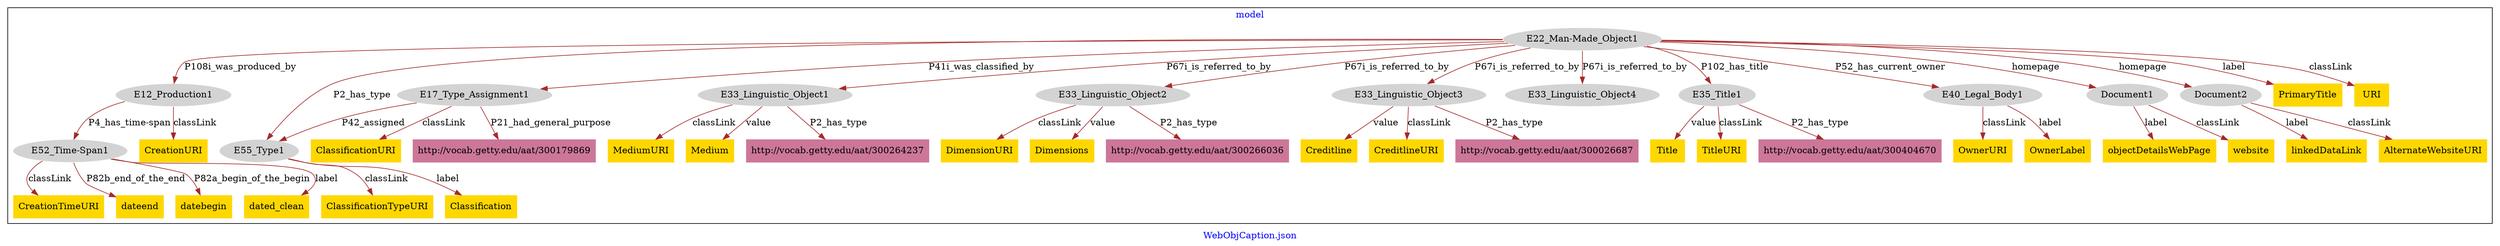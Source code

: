 digraph n0 {
fontcolor="blue"
remincross="true"
label="WebObjCaption.json"
subgraph cluster {
label="model"
n2[style="filled",color="white",fillcolor="lightgray",label="E12_Production1"];
n3[style="filled",color="white",fillcolor="lightgray",label="E52_Time-Span1"];
n4[style="filled",color="white",fillcolor="lightgray",label="E17_Type_Assignment1"];
n5[style="filled",color="white",fillcolor="lightgray",label="E55_Type1"];
n6[style="filled",color="white",fillcolor="lightgray",label="E22_Man-Made_Object1"];
n7[style="filled",color="white",fillcolor="lightgray",label="E33_Linguistic_Object1"];
n8[style="filled",color="white",fillcolor="lightgray",label="E33_Linguistic_Object2"];
n9[style="filled",color="white",fillcolor="lightgray",label="E33_Linguistic_Object3"];
n10[style="filled",color="white",fillcolor="lightgray",label="E33_Linguistic_Object4"];
n11[style="filled",color="white",fillcolor="lightgray",label="E35_Title1"];
n12[style="filled",color="white",fillcolor="lightgray",label="E40_Legal_Body1"];
n13[style="filled",color="white",fillcolor="lightgray",label="Document1"];
n14[style="filled",color="white",fillcolor="lightgray",label="Document2"];
n15[shape="plaintext",style="filled",fillcolor="gold",label="objectDetailsWebPage"];
n16[shape="plaintext",style="filled",fillcolor="gold",label="CreationTimeURI"];
n17[shape="plaintext",style="filled",fillcolor="gold",label="PrimaryTitle"];
n18[shape="plaintext",style="filled",fillcolor="gold",label="website"];
n19[shape="plaintext",style="filled",fillcolor="gold",label="CreationURI"];
n20[shape="plaintext",style="filled",fillcolor="gold",label="OwnerURI"];
n21[shape="plaintext",style="filled",fillcolor="gold",label="linkedDataLink"];
n22[shape="plaintext",style="filled",fillcolor="gold",label="dateend"];
n23[shape="plaintext",style="filled",fillcolor="gold",label="ClassificationTypeURI"];
n24[shape="plaintext",style="filled",fillcolor="gold",label="datebegin"];
n25[shape="plaintext",style="filled",fillcolor="gold",label="AlternateWebsiteURI"];
n26[shape="plaintext",style="filled",fillcolor="gold",label="Creditline"];
n27[shape="plaintext",style="filled",fillcolor="gold",label="MediumURI"];
n28[shape="plaintext",style="filled",fillcolor="gold",label="DimensionURI"];
n29[shape="plaintext",style="filled",fillcolor="gold",label="Title"];
n30[shape="plaintext",style="filled",fillcolor="gold",label="Dimensions"];
n31[shape="plaintext",style="filled",fillcolor="gold",label="Classification"];
n32[shape="plaintext",style="filled",fillcolor="gold",label="CreditlineURI"];
n33[shape="plaintext",style="filled",fillcolor="gold",label="OwnerLabel"];
n34[shape="plaintext",style="filled",fillcolor="gold",label="Medium"];
n35[shape="plaintext",style="filled",fillcolor="gold",label="dated_clean"];
n36[shape="plaintext",style="filled",fillcolor="gold",label="URI"];
n37[shape="plaintext",style="filled",fillcolor="gold",label="TitleURI"];
n38[shape="plaintext",style="filled",fillcolor="gold",label="ClassificationURI"];
n39[shape="plaintext",style="filled",fillcolor="#CC7799",label="http://vocab.getty.edu/aat/300404670"];
n40[shape="plaintext",style="filled",fillcolor="#CC7799",label="http://vocab.getty.edu/aat/300026687"];
n41[shape="plaintext",style="filled",fillcolor="#CC7799",label="http://vocab.getty.edu/aat/300266036"];
n42[shape="plaintext",style="filled",fillcolor="#CC7799",label="http://vocab.getty.edu/aat/300179869"];
n43[shape="plaintext",style="filled",fillcolor="#CC7799",label="http://vocab.getty.edu/aat/300264237"];
}
n2 -> n3[color="brown",fontcolor="black",label="P4_has_time-span"]
n4 -> n5[color="brown",fontcolor="black",label="P42_assigned"]
n6 -> n2[color="brown",fontcolor="black",label="P108i_was_produced_by"]
n6 -> n4[color="brown",fontcolor="black",label="P41i_was_classified_by"]
n6 -> n7[color="brown",fontcolor="black",label="P67i_is_referred_to_by"]
n6 -> n8[color="brown",fontcolor="black",label="P67i_is_referred_to_by"]
n6 -> n9[color="brown",fontcolor="black",label="P67i_is_referred_to_by"]
n6 -> n10[color="brown",fontcolor="black",label="P67i_is_referred_to_by"]
n6 -> n11[color="brown",fontcolor="black",label="P102_has_title"]
n6 -> n12[color="brown",fontcolor="black",label="P52_has_current_owner"]
n6 -> n13[color="brown",fontcolor="black",label="homepage"]
n6 -> n14[color="brown",fontcolor="black",label="homepage"]
n13 -> n15[color="brown",fontcolor="black",label="label"]
n3 -> n16[color="brown",fontcolor="black",label="classLink"]
n6 -> n17[color="brown",fontcolor="black",label="label"]
n13 -> n18[color="brown",fontcolor="black",label="classLink"]
n2 -> n19[color="brown",fontcolor="black",label="classLink"]
n12 -> n20[color="brown",fontcolor="black",label="classLink"]
n14 -> n21[color="brown",fontcolor="black",label="label"]
n3 -> n22[color="brown",fontcolor="black",label="P82b_end_of_the_end"]
n5 -> n23[color="brown",fontcolor="black",label="classLink"]
n3 -> n24[color="brown",fontcolor="black",label="P82a_begin_of_the_begin"]
n14 -> n25[color="brown",fontcolor="black",label="classLink"]
n9 -> n26[color="brown",fontcolor="black",label="value"]
n7 -> n27[color="brown",fontcolor="black",label="classLink"]
n8 -> n28[color="brown",fontcolor="black",label="classLink"]
n11 -> n29[color="brown",fontcolor="black",label="value"]
n8 -> n30[color="brown",fontcolor="black",label="value"]
n5 -> n31[color="brown",fontcolor="black",label="label"]
n9 -> n32[color="brown",fontcolor="black",label="classLink"]
n12 -> n33[color="brown",fontcolor="black",label="label"]
n7 -> n34[color="brown",fontcolor="black",label="value"]
n3 -> n35[color="brown",fontcolor="black",label="label"]
n6 -> n36[color="brown",fontcolor="black",label="classLink"]
n11 -> n37[color="brown",fontcolor="black",label="classLink"]
n4 -> n38[color="brown",fontcolor="black",label="classLink"]
n11 -> n39[color="brown",fontcolor="black",label="P2_has_type"]
n9 -> n40[color="brown",fontcolor="black",label="P2_has_type"]
n6 -> n5[color="brown",fontcolor="black",label="P2_has_type"]
n8 -> n41[color="brown",fontcolor="black",label="P2_has_type"]
n4 -> n42[color="brown",fontcolor="black",label="P21_had_general_purpose"]
n7 -> n43[color="brown",fontcolor="black",label="P2_has_type"]
}

